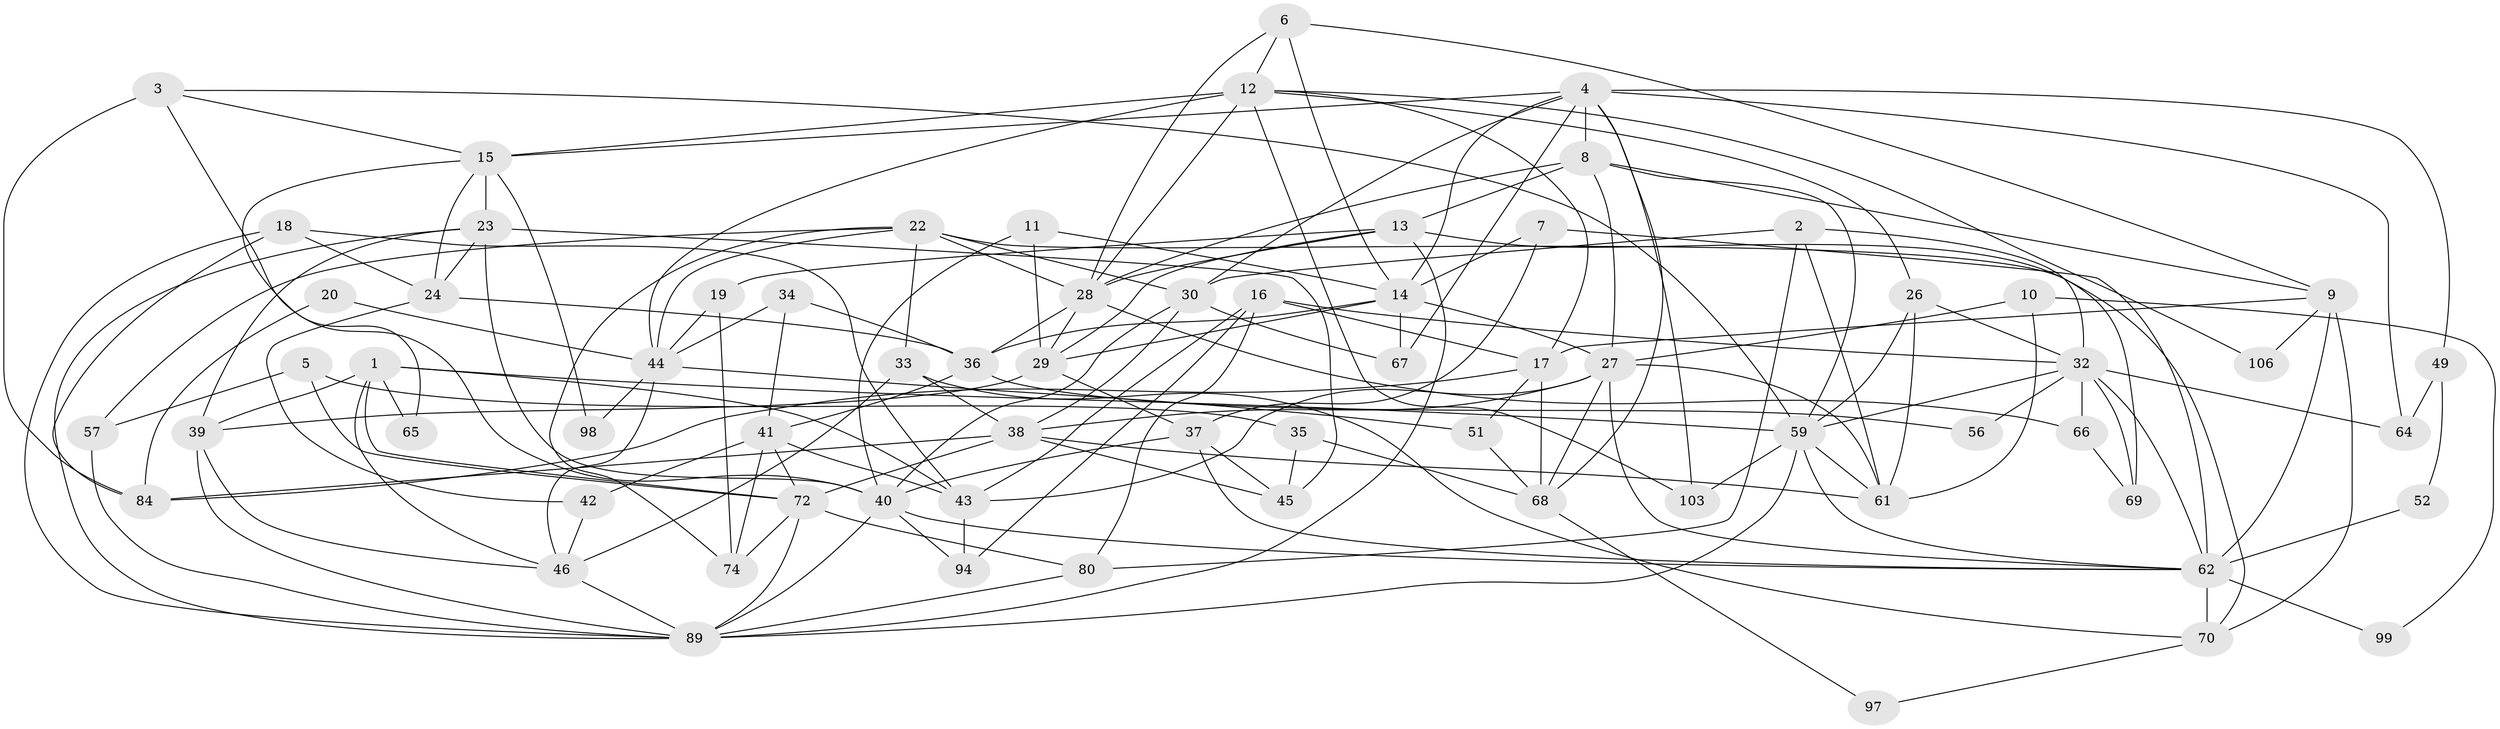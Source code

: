 // original degree distribution, {3: 0.3018867924528302, 4: 0.24528301886792453, 5: 0.18867924528301888, 2: 0.12264150943396226, 7: 0.03773584905660377, 6: 0.08490566037735849, 8: 0.018867924528301886}
// Generated by graph-tools (version 1.1) at 2025/11/02/27/25 16:11:24]
// undirected, 69 vertices, 170 edges
graph export_dot {
graph [start="1"]
  node [color=gray90,style=filled];
  1 [super="+75"];
  2;
  3;
  4 [super="+54"];
  5;
  6;
  7;
  8 [super="+81"];
  9 [super="+58"];
  10;
  11;
  12 [super="+63"];
  13 [super="+47"];
  14 [super="+53"];
  15 [super="+21"];
  16 [super="+105"];
  17 [super="+25"];
  18;
  19;
  20;
  22 [super="+85"];
  23 [super="+73"];
  24 [super="+55"];
  26 [super="+31"];
  27 [super="+104"];
  28 [super="+60"];
  29 [super="+78"];
  30 [super="+87"];
  32 [super="+50"];
  33;
  34;
  35;
  36;
  37 [super="+90"];
  38 [super="+91"];
  39 [super="+101"];
  40 [super="+88"];
  41 [super="+96"];
  42 [super="+77"];
  43;
  44 [super="+48"];
  45;
  46 [super="+82"];
  49;
  51 [super="+86"];
  52;
  56;
  57 [super="+95"];
  59 [super="+79"];
  61 [super="+71"];
  62 [super="+83"];
  64;
  65;
  66;
  67;
  68 [super="+76"];
  69;
  70;
  72 [super="+100"];
  74;
  80 [super="+93"];
  84 [super="+92"];
  89 [super="+102"];
  94;
  97;
  98;
  99;
  103;
  106;
  1 -- 43;
  1 -- 65;
  1 -- 72;
  1 -- 59;
  1 -- 46;
  1 -- 39;
  2 -- 80;
  2 -- 32;
  2 -- 30;
  2 -- 61;
  3 -- 40;
  3 -- 15;
  3 -- 84 [weight=2];
  3 -- 59;
  4 -- 49;
  4 -- 67;
  4 -- 8;
  4 -- 15;
  4 -- 64;
  4 -- 68;
  4 -- 103;
  4 -- 30;
  4 -- 14;
  5 -- 35;
  5 -- 57;
  5 -- 72;
  6 -- 28;
  6 -- 12;
  6 -- 9;
  6 -- 14;
  7 -- 37;
  7 -- 62;
  7 -- 14;
  8 -- 59;
  8 -- 27;
  8 -- 13;
  8 -- 9;
  8 -- 28;
  9 -- 62;
  9 -- 17;
  9 -- 70;
  9 -- 106;
  10 -- 61;
  10 -- 99;
  10 -- 27;
  11 -- 40;
  11 -- 14;
  11 -- 29;
  12 -- 103;
  12 -- 15;
  12 -- 44;
  12 -- 106;
  12 -- 26;
  12 -- 17;
  12 -- 28;
  13 -- 19;
  13 -- 69;
  13 -- 29;
  13 -- 89;
  13 -- 28;
  14 -- 36;
  14 -- 67;
  14 -- 27;
  14 -- 29;
  15 -- 65;
  15 -- 98;
  15 -- 24;
  15 -- 23 [weight=2];
  16 -- 32;
  16 -- 43;
  16 -- 17;
  16 -- 94;
  16 -- 80;
  17 -- 68;
  17 -- 51;
  17 -- 84;
  18 -- 43;
  18 -- 84;
  18 -- 89;
  18 -- 24;
  19 -- 74;
  19 -- 44;
  20 -- 44;
  20 -- 84;
  22 -- 33;
  22 -- 30 [weight=2];
  22 -- 44;
  22 -- 74;
  22 -- 70;
  22 -- 28;
  22 -- 57;
  23 -- 89;
  23 -- 40;
  23 -- 45;
  23 -- 39;
  23 -- 24;
  24 -- 36;
  24 -- 42;
  26 -- 32;
  26 -- 61;
  26 -- 59;
  27 -- 61;
  27 -- 38;
  27 -- 43;
  27 -- 62;
  27 -- 68;
  28 -- 66;
  28 -- 29;
  28 -- 36;
  29 -- 37;
  29 -- 39;
  30 -- 38;
  30 -- 67;
  30 -- 40;
  32 -- 62;
  32 -- 59;
  32 -- 64;
  32 -- 66;
  32 -- 69;
  32 -- 56;
  33 -- 70;
  33 -- 46;
  33 -- 38;
  34 -- 36;
  34 -- 41;
  34 -- 44;
  35 -- 45;
  35 -- 68;
  36 -- 41;
  36 -- 56;
  37 -- 40;
  37 -- 45;
  37 -- 62;
  38 -- 72;
  38 -- 84;
  38 -- 61;
  38 -- 45;
  39 -- 89;
  39 -- 46;
  40 -- 89;
  40 -- 94;
  40 -- 62;
  41 -- 42;
  41 -- 74;
  41 -- 72;
  41 -- 43;
  42 -- 46;
  43 -- 94;
  44 -- 46;
  44 -- 51;
  44 -- 98;
  46 -- 89;
  49 -- 64;
  49 -- 52;
  51 -- 68;
  52 -- 62;
  57 -- 89;
  59 -- 89;
  59 -- 103;
  59 -- 61;
  59 -- 62;
  62 -- 99;
  62 -- 70;
  66 -- 69;
  68 -- 97;
  70 -- 97;
  72 -- 74;
  72 -- 89;
  72 -- 80;
  80 -- 89;
}
